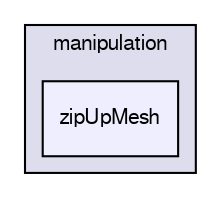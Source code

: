 digraph "applications/utilities/mesh/manipulation/zipUpMesh" {
  bgcolor=transparent;
  compound=true
  node [ fontsize="10", fontname="FreeSans"];
  edge [ labelfontsize="10", labelfontname="FreeSans"];
  subgraph clusterdir_15449a1ef4a09517cc5e2efa6b11565e {
    graph [ bgcolor="#ddddee", pencolor="black", label="manipulation" fontname="FreeSans", fontsize="10", URL="dir_15449a1ef4a09517cc5e2efa6b11565e.html"]
  dir_5c1d28afcf65d13dc887947a8e96058b [shape=box, label="zipUpMesh", style="filled", fillcolor="#eeeeff", pencolor="black", URL="dir_5c1d28afcf65d13dc887947a8e96058b.html"];
  }
}
